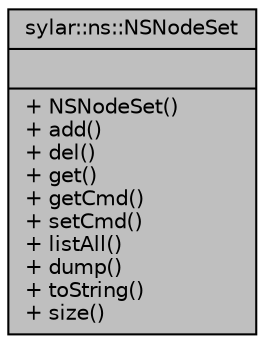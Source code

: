 digraph "sylar::ns::NSNodeSet"
{
 // LATEX_PDF_SIZE
  edge [fontname="Helvetica",fontsize="10",labelfontname="Helvetica",labelfontsize="10"];
  node [fontname="Helvetica",fontsize="10",shape=record];
  Node1 [label="{sylar::ns::NSNodeSet\n||+ NSNodeSet()\l+ add()\l+ del()\l+ get()\l+ getCmd()\l+ setCmd()\l+ listAll()\l+ dump()\l+ toString()\l+ size()\l}",height=0.2,width=0.4,color="black", fillcolor="grey75", style="filled", fontcolor="black",tooltip=" "];
}
